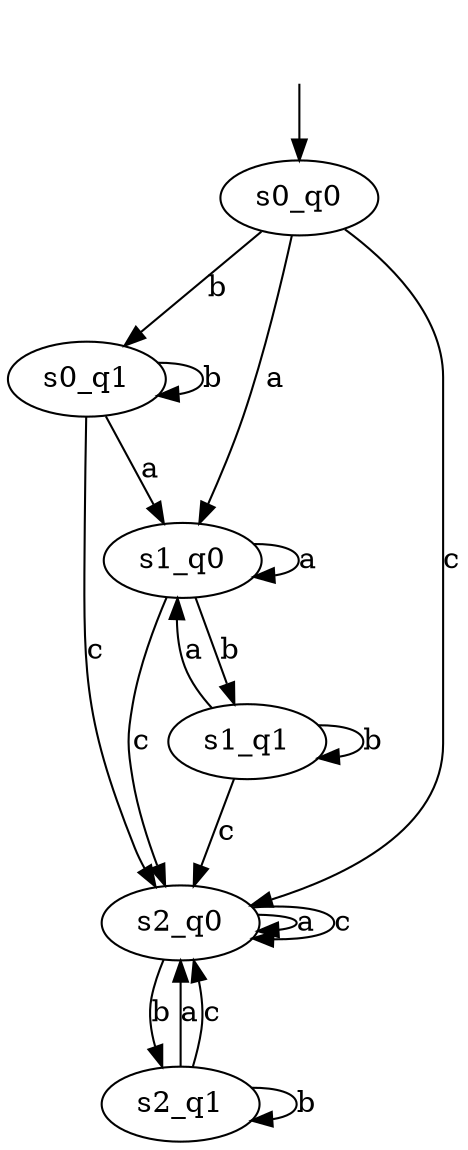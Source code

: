 digraph{
""[shape=none]
""->s0_q0
s0_q1->s1_q0[label=a]
s0_q1->s0_q1[label=b]
s0_q1->s2_q0[label=c]
s0_q0->s1_q0[label=a]
s0_q0->s0_q1[label=b]
s0_q0->s2_q0[label=c]
s2_q1->s2_q0[label=a]
s2_q1->s2_q1[label=b]
s2_q1->s2_q0[label=c]
s2_q0->s2_q0[label=a]
s2_q0->s2_q1[label=b]
s2_q0->s2_q0[label=c]
s1_q1->s1_q0[label=a]
s1_q1->s1_q1[label=b]
s1_q1->s2_q0[label=c]
s1_q0->s1_q0[label=a]
s1_q0->s1_q1[label=b]
s1_q0->s2_q0[label=c]
}
